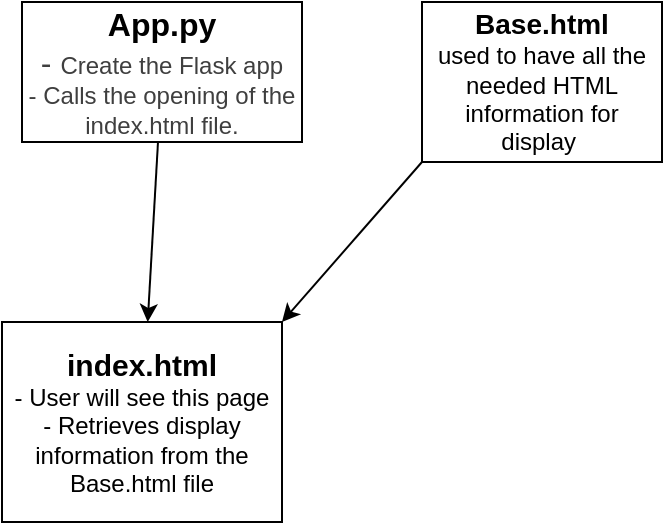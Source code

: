 <mxfile>
    <diagram id="IpuX2UCYAA8gzxJryBx4" name="Page-1">
        <mxGraphModel dx="492" dy="539" grid="1" gridSize="10" guides="1" tooltips="1" connect="1" arrows="1" fold="1" page="1" pageScale="1" pageWidth="850" pageHeight="1100" math="0" shadow="0">
            <root>
                <mxCell id="0"/>
                <mxCell id="1" parent="0"/>
                <mxCell id="7" value="" style="edgeStyle=none;html=1;" edge="1" parent="1" source="5" target="6">
                    <mxGeometry relative="1" as="geometry"/>
                </mxCell>
                <mxCell id="5" value="&lt;font style=&quot;font-size: 16px;&quot;&gt;&lt;b&gt;App.py&lt;/b&gt;&lt;/font&gt;&lt;div&gt;&lt;span style=&quot;color: rgb(63, 63, 63); background-color: transparent;&quot;&gt;&lt;span style=&quot;font-size: 16px;&quot;&gt;-&lt;b&gt;&amp;nbsp;&lt;/b&gt;&lt;/span&gt;Create the Flask app&lt;/span&gt;&lt;/div&gt;&lt;div&gt;&lt;span style=&quot;color: rgb(63, 63, 63); background-color: transparent;&quot;&gt;- Calls the opening of the index.html file.&lt;/span&gt;&lt;/div&gt;" style="rounded=0;whiteSpace=wrap;html=1;" vertex="1" parent="1">
                    <mxGeometry x="10" y="20" width="140" height="70" as="geometry"/>
                </mxCell>
                <mxCell id="6" value="&lt;font style=&quot;font-size: 15px;&quot;&gt;&lt;b&gt;index.html&lt;/b&gt;&lt;/font&gt;&lt;div&gt;&lt;font&gt;- User will see this page&lt;br&gt;- Retrieves display information from the Base.html file&lt;/font&gt;&lt;/div&gt;" style="rounded=0;whiteSpace=wrap;html=1;" vertex="1" parent="1">
                    <mxGeometry y="180" width="140" height="100" as="geometry"/>
                </mxCell>
                <mxCell id="9" style="edgeStyle=none;html=1;exitX=0;exitY=1;exitDx=0;exitDy=0;entryX=1;entryY=0;entryDx=0;entryDy=0;" edge="1" parent="1" source="8" target="6">
                    <mxGeometry relative="1" as="geometry"/>
                </mxCell>
                <mxCell id="8" value="&lt;b&gt;&lt;font style=&quot;font-size: 14px;&quot;&gt;Base.html&lt;/font&gt;&lt;/b&gt;&lt;div&gt;used to have all the needed HTML information for display&amp;nbsp;&lt;/div&gt;" style="rounded=0;whiteSpace=wrap;html=1;" vertex="1" parent="1">
                    <mxGeometry x="210" y="20" width="120" height="80" as="geometry"/>
                </mxCell>
            </root>
        </mxGraphModel>
    </diagram>
</mxfile>